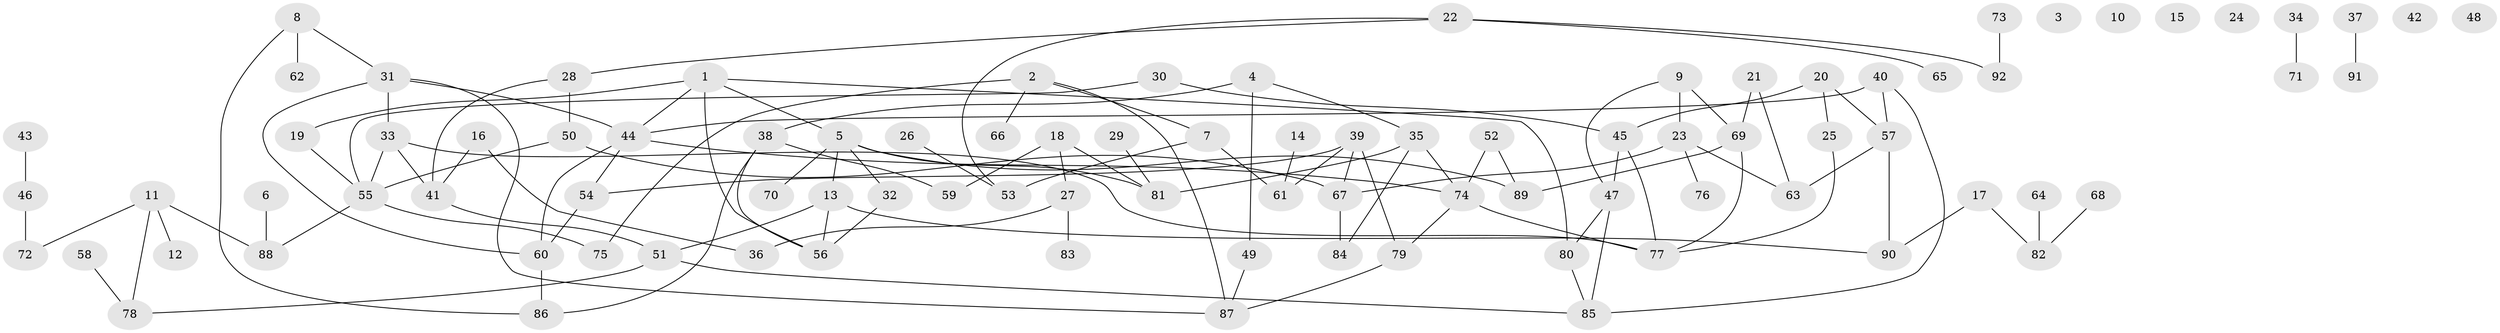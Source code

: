 // Generated by graph-tools (version 1.1) at 2025/33/03/09/25 02:33:39]
// undirected, 92 vertices, 120 edges
graph export_dot {
graph [start="1"]
  node [color=gray90,style=filled];
  1;
  2;
  3;
  4;
  5;
  6;
  7;
  8;
  9;
  10;
  11;
  12;
  13;
  14;
  15;
  16;
  17;
  18;
  19;
  20;
  21;
  22;
  23;
  24;
  25;
  26;
  27;
  28;
  29;
  30;
  31;
  32;
  33;
  34;
  35;
  36;
  37;
  38;
  39;
  40;
  41;
  42;
  43;
  44;
  45;
  46;
  47;
  48;
  49;
  50;
  51;
  52;
  53;
  54;
  55;
  56;
  57;
  58;
  59;
  60;
  61;
  62;
  63;
  64;
  65;
  66;
  67;
  68;
  69;
  70;
  71;
  72;
  73;
  74;
  75;
  76;
  77;
  78;
  79;
  80;
  81;
  82;
  83;
  84;
  85;
  86;
  87;
  88;
  89;
  90;
  91;
  92;
  1 -- 5;
  1 -- 19;
  1 -- 44;
  1 -- 56;
  1 -- 80;
  2 -- 7;
  2 -- 66;
  2 -- 75;
  2 -- 87;
  4 -- 35;
  4 -- 38;
  4 -- 49;
  5 -- 13;
  5 -- 32;
  5 -- 70;
  5 -- 81;
  5 -- 89;
  6 -- 88;
  7 -- 53;
  7 -- 61;
  8 -- 31;
  8 -- 62;
  8 -- 86;
  9 -- 23;
  9 -- 47;
  9 -- 69;
  11 -- 12;
  11 -- 72;
  11 -- 78;
  11 -- 88;
  13 -- 51;
  13 -- 56;
  13 -- 90;
  14 -- 61;
  16 -- 36;
  16 -- 41;
  17 -- 82;
  17 -- 90;
  18 -- 27;
  18 -- 59;
  18 -- 81;
  19 -- 55;
  20 -- 25;
  20 -- 45;
  20 -- 57;
  21 -- 63;
  21 -- 69;
  22 -- 28;
  22 -- 53;
  22 -- 65;
  22 -- 92;
  23 -- 63;
  23 -- 67;
  23 -- 76;
  25 -- 77;
  26 -- 53;
  27 -- 36;
  27 -- 83;
  28 -- 41;
  28 -- 50;
  29 -- 81;
  30 -- 45;
  30 -- 55;
  31 -- 33;
  31 -- 44;
  31 -- 60;
  31 -- 87;
  32 -- 56;
  33 -- 41;
  33 -- 55;
  33 -- 77;
  34 -- 71;
  35 -- 74;
  35 -- 81;
  35 -- 84;
  37 -- 91;
  38 -- 56;
  38 -- 59;
  38 -- 86;
  39 -- 54;
  39 -- 61;
  39 -- 67;
  39 -- 79;
  40 -- 44;
  40 -- 57;
  40 -- 85;
  41 -- 51;
  43 -- 46;
  44 -- 54;
  44 -- 60;
  44 -- 74;
  45 -- 47;
  45 -- 77;
  46 -- 72;
  47 -- 80;
  47 -- 85;
  49 -- 87;
  50 -- 55;
  50 -- 67;
  51 -- 78;
  51 -- 85;
  52 -- 74;
  52 -- 89;
  54 -- 60;
  55 -- 75;
  55 -- 88;
  57 -- 63;
  57 -- 90;
  58 -- 78;
  60 -- 86;
  64 -- 82;
  67 -- 84;
  68 -- 82;
  69 -- 77;
  69 -- 89;
  73 -- 92;
  74 -- 77;
  74 -- 79;
  79 -- 87;
  80 -- 85;
}
